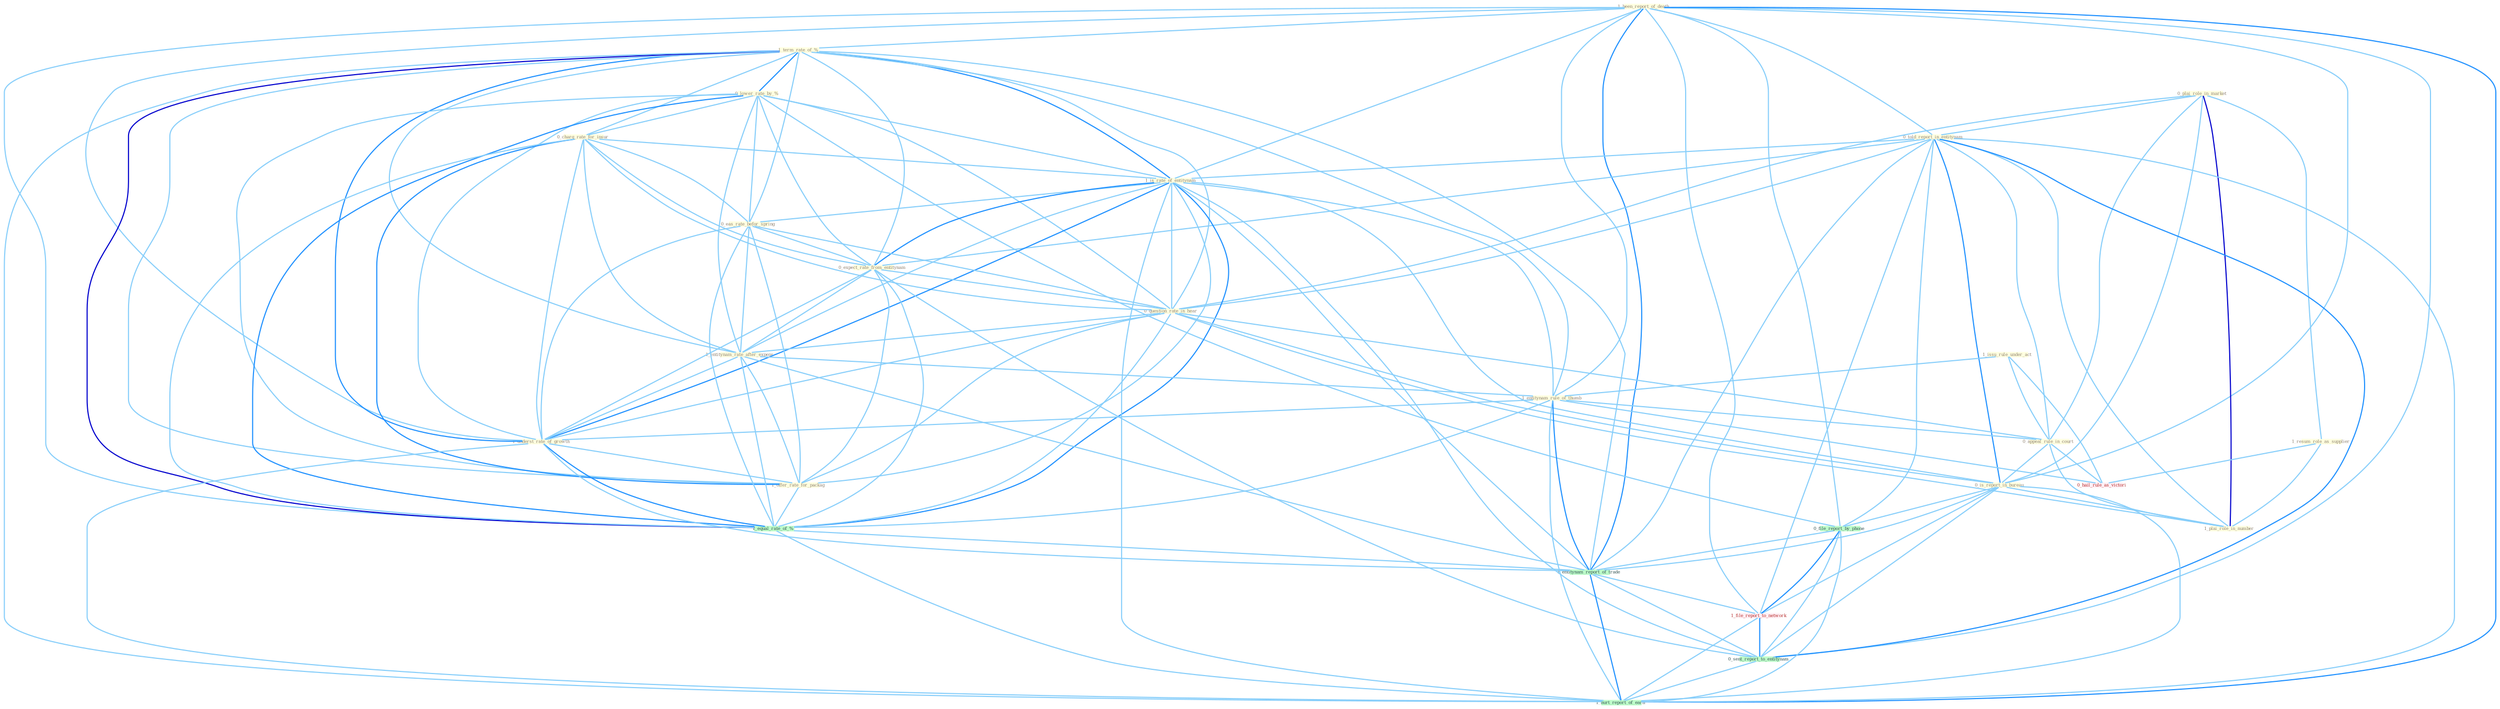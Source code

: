 Graph G{ 
    node
    [shape=polygon,style=filled,width=.5,height=.06,color="#BDFCC9",fixedsize=true,fontsize=4,
    fontcolor="#2f4f4f"];
    {node
    [color="#ffffe0", fontcolor="#8b7d6b"] "1_been_report_of_death " "1_term_rate_of_% " "0_plai_role_in_market " "0_lower_rate_by_% " "0_told_report_in_entitynam " "1_resum_role_as_supplier " "0_charg_rate_for_insur " "1_is_rate_of_entitynam " "0_eas_rate_befor_spring " "0_expect_rate_from_entitynam " "0_question_rate_in_hear " "1_issu_rule_under_act " "1_entitynam_rate_after_expens " "1_entitynam_rule_of_thumb " "0_appeal_rule_in_court " "0_is_report_in_bureau " "1_underst_rate_of_growth " "1_offer_rate_for_packag " "1_plai_role_in_number "}
{node [color="#fff0f5", fontcolor="#b22222"] "1_file_report_to_network " "0_hail_rule_as_victori "}
edge [color="#B0E2FF"];

	"1_been_report_of_death " -- "1_term_rate_of_% " [w="1", color="#87cefa" ];
	"1_been_report_of_death " -- "0_told_report_in_entitynam " [w="1", color="#87cefa" ];
	"1_been_report_of_death " -- "1_is_rate_of_entitynam " [w="1", color="#87cefa" ];
	"1_been_report_of_death " -- "1_entitynam_rule_of_thumb " [w="1", color="#87cefa" ];
	"1_been_report_of_death " -- "0_is_report_in_bureau " [w="1", color="#87cefa" ];
	"1_been_report_of_death " -- "1_underst_rate_of_growth " [w="1", color="#87cefa" ];
	"1_been_report_of_death " -- "0_file_report_by_phone " [w="1", color="#87cefa" ];
	"1_been_report_of_death " -- "1_equal_rate_of_% " [w="1", color="#87cefa" ];
	"1_been_report_of_death " -- "1_entitynam_report_of_trade " [w="2", color="#1e90ff" , len=0.8];
	"1_been_report_of_death " -- "1_file_report_to_network " [w="1", color="#87cefa" ];
	"1_been_report_of_death " -- "0_sent_report_to_entitynam " [w="1", color="#87cefa" ];
	"1_been_report_of_death " -- "1_hurt_report_of_earn " [w="2", color="#1e90ff" , len=0.8];
	"1_term_rate_of_% " -- "0_lower_rate_by_% " [w="2", color="#1e90ff" , len=0.8];
	"1_term_rate_of_% " -- "0_charg_rate_for_insur " [w="1", color="#87cefa" ];
	"1_term_rate_of_% " -- "1_is_rate_of_entitynam " [w="2", color="#1e90ff" , len=0.8];
	"1_term_rate_of_% " -- "0_eas_rate_befor_spring " [w="1", color="#87cefa" ];
	"1_term_rate_of_% " -- "0_expect_rate_from_entitynam " [w="1", color="#87cefa" ];
	"1_term_rate_of_% " -- "0_question_rate_in_hear " [w="1", color="#87cefa" ];
	"1_term_rate_of_% " -- "1_entitynam_rate_after_expens " [w="1", color="#87cefa" ];
	"1_term_rate_of_% " -- "1_entitynam_rule_of_thumb " [w="1", color="#87cefa" ];
	"1_term_rate_of_% " -- "1_underst_rate_of_growth " [w="2", color="#1e90ff" , len=0.8];
	"1_term_rate_of_% " -- "1_offer_rate_for_packag " [w="1", color="#87cefa" ];
	"1_term_rate_of_% " -- "1_equal_rate_of_% " [w="3", color="#0000cd" , len=0.6];
	"1_term_rate_of_% " -- "1_entitynam_report_of_trade " [w="1", color="#87cefa" ];
	"1_term_rate_of_% " -- "1_hurt_report_of_earn " [w="1", color="#87cefa" ];
	"0_plai_role_in_market " -- "0_told_report_in_entitynam " [w="1", color="#87cefa" ];
	"0_plai_role_in_market " -- "1_resum_role_as_supplier " [w="1", color="#87cefa" ];
	"0_plai_role_in_market " -- "0_question_rate_in_hear " [w="1", color="#87cefa" ];
	"0_plai_role_in_market " -- "0_appeal_rule_in_court " [w="1", color="#87cefa" ];
	"0_plai_role_in_market " -- "0_is_report_in_bureau " [w="1", color="#87cefa" ];
	"0_plai_role_in_market " -- "1_plai_role_in_number " [w="3", color="#0000cd" , len=0.6];
	"0_lower_rate_by_% " -- "0_charg_rate_for_insur " [w="1", color="#87cefa" ];
	"0_lower_rate_by_% " -- "1_is_rate_of_entitynam " [w="1", color="#87cefa" ];
	"0_lower_rate_by_% " -- "0_eas_rate_befor_spring " [w="1", color="#87cefa" ];
	"0_lower_rate_by_% " -- "0_expect_rate_from_entitynam " [w="1", color="#87cefa" ];
	"0_lower_rate_by_% " -- "0_question_rate_in_hear " [w="1", color="#87cefa" ];
	"0_lower_rate_by_% " -- "1_entitynam_rate_after_expens " [w="1", color="#87cefa" ];
	"0_lower_rate_by_% " -- "1_underst_rate_of_growth " [w="1", color="#87cefa" ];
	"0_lower_rate_by_% " -- "1_offer_rate_for_packag " [w="1", color="#87cefa" ];
	"0_lower_rate_by_% " -- "0_file_report_by_phone " [w="1", color="#87cefa" ];
	"0_lower_rate_by_% " -- "1_equal_rate_of_% " [w="2", color="#1e90ff" , len=0.8];
	"0_told_report_in_entitynam " -- "1_is_rate_of_entitynam " [w="1", color="#87cefa" ];
	"0_told_report_in_entitynam " -- "0_expect_rate_from_entitynam " [w="1", color="#87cefa" ];
	"0_told_report_in_entitynam " -- "0_question_rate_in_hear " [w="1", color="#87cefa" ];
	"0_told_report_in_entitynam " -- "0_appeal_rule_in_court " [w="1", color="#87cefa" ];
	"0_told_report_in_entitynam " -- "0_is_report_in_bureau " [w="2", color="#1e90ff" , len=0.8];
	"0_told_report_in_entitynam " -- "1_plai_role_in_number " [w="1", color="#87cefa" ];
	"0_told_report_in_entitynam " -- "0_file_report_by_phone " [w="1", color="#87cefa" ];
	"0_told_report_in_entitynam " -- "1_entitynam_report_of_trade " [w="1", color="#87cefa" ];
	"0_told_report_in_entitynam " -- "1_file_report_to_network " [w="1", color="#87cefa" ];
	"0_told_report_in_entitynam " -- "0_sent_report_to_entitynam " [w="2", color="#1e90ff" , len=0.8];
	"0_told_report_in_entitynam " -- "1_hurt_report_of_earn " [w="1", color="#87cefa" ];
	"1_resum_role_as_supplier " -- "1_plai_role_in_number " [w="1", color="#87cefa" ];
	"1_resum_role_as_supplier " -- "0_hail_rule_as_victori " [w="1", color="#87cefa" ];
	"0_charg_rate_for_insur " -- "1_is_rate_of_entitynam " [w="1", color="#87cefa" ];
	"0_charg_rate_for_insur " -- "0_eas_rate_befor_spring " [w="1", color="#87cefa" ];
	"0_charg_rate_for_insur " -- "0_expect_rate_from_entitynam " [w="1", color="#87cefa" ];
	"0_charg_rate_for_insur " -- "0_question_rate_in_hear " [w="1", color="#87cefa" ];
	"0_charg_rate_for_insur " -- "1_entitynam_rate_after_expens " [w="1", color="#87cefa" ];
	"0_charg_rate_for_insur " -- "1_underst_rate_of_growth " [w="1", color="#87cefa" ];
	"0_charg_rate_for_insur " -- "1_offer_rate_for_packag " [w="2", color="#1e90ff" , len=0.8];
	"0_charg_rate_for_insur " -- "1_equal_rate_of_% " [w="1", color="#87cefa" ];
	"1_is_rate_of_entitynam " -- "0_eas_rate_befor_spring " [w="1", color="#87cefa" ];
	"1_is_rate_of_entitynam " -- "0_expect_rate_from_entitynam " [w="2", color="#1e90ff" , len=0.8];
	"1_is_rate_of_entitynam " -- "0_question_rate_in_hear " [w="1", color="#87cefa" ];
	"1_is_rate_of_entitynam " -- "1_entitynam_rate_after_expens " [w="1", color="#87cefa" ];
	"1_is_rate_of_entitynam " -- "1_entitynam_rule_of_thumb " [w="1", color="#87cefa" ];
	"1_is_rate_of_entitynam " -- "0_is_report_in_bureau " [w="1", color="#87cefa" ];
	"1_is_rate_of_entitynam " -- "1_underst_rate_of_growth " [w="2", color="#1e90ff" , len=0.8];
	"1_is_rate_of_entitynam " -- "1_offer_rate_for_packag " [w="1", color="#87cefa" ];
	"1_is_rate_of_entitynam " -- "1_equal_rate_of_% " [w="2", color="#1e90ff" , len=0.8];
	"1_is_rate_of_entitynam " -- "1_entitynam_report_of_trade " [w="1", color="#87cefa" ];
	"1_is_rate_of_entitynam " -- "0_sent_report_to_entitynam " [w="1", color="#87cefa" ];
	"1_is_rate_of_entitynam " -- "1_hurt_report_of_earn " [w="1", color="#87cefa" ];
	"0_eas_rate_befor_spring " -- "0_expect_rate_from_entitynam " [w="1", color="#87cefa" ];
	"0_eas_rate_befor_spring " -- "0_question_rate_in_hear " [w="1", color="#87cefa" ];
	"0_eas_rate_befor_spring " -- "1_entitynam_rate_after_expens " [w="1", color="#87cefa" ];
	"0_eas_rate_befor_spring " -- "1_underst_rate_of_growth " [w="1", color="#87cefa" ];
	"0_eas_rate_befor_spring " -- "1_offer_rate_for_packag " [w="1", color="#87cefa" ];
	"0_eas_rate_befor_spring " -- "1_equal_rate_of_% " [w="1", color="#87cefa" ];
	"0_expect_rate_from_entitynam " -- "0_question_rate_in_hear " [w="1", color="#87cefa" ];
	"0_expect_rate_from_entitynam " -- "1_entitynam_rate_after_expens " [w="1", color="#87cefa" ];
	"0_expect_rate_from_entitynam " -- "1_underst_rate_of_growth " [w="1", color="#87cefa" ];
	"0_expect_rate_from_entitynam " -- "1_offer_rate_for_packag " [w="1", color="#87cefa" ];
	"0_expect_rate_from_entitynam " -- "1_equal_rate_of_% " [w="1", color="#87cefa" ];
	"0_expect_rate_from_entitynam " -- "0_sent_report_to_entitynam " [w="1", color="#87cefa" ];
	"0_question_rate_in_hear " -- "1_entitynam_rate_after_expens " [w="1", color="#87cefa" ];
	"0_question_rate_in_hear " -- "0_appeal_rule_in_court " [w="1", color="#87cefa" ];
	"0_question_rate_in_hear " -- "0_is_report_in_bureau " [w="1", color="#87cefa" ];
	"0_question_rate_in_hear " -- "1_underst_rate_of_growth " [w="1", color="#87cefa" ];
	"0_question_rate_in_hear " -- "1_offer_rate_for_packag " [w="1", color="#87cefa" ];
	"0_question_rate_in_hear " -- "1_plai_role_in_number " [w="1", color="#87cefa" ];
	"0_question_rate_in_hear " -- "1_equal_rate_of_% " [w="1", color="#87cefa" ];
	"1_issu_rule_under_act " -- "1_entitynam_rule_of_thumb " [w="1", color="#87cefa" ];
	"1_issu_rule_under_act " -- "0_appeal_rule_in_court " [w="1", color="#87cefa" ];
	"1_issu_rule_under_act " -- "0_hail_rule_as_victori " [w="1", color="#87cefa" ];
	"1_entitynam_rate_after_expens " -- "1_entitynam_rule_of_thumb " [w="1", color="#87cefa" ];
	"1_entitynam_rate_after_expens " -- "1_underst_rate_of_growth " [w="1", color="#87cefa" ];
	"1_entitynam_rate_after_expens " -- "1_offer_rate_for_packag " [w="1", color="#87cefa" ];
	"1_entitynam_rate_after_expens " -- "1_equal_rate_of_% " [w="1", color="#87cefa" ];
	"1_entitynam_rate_after_expens " -- "1_entitynam_report_of_trade " [w="1", color="#87cefa" ];
	"1_entitynam_rule_of_thumb " -- "0_appeal_rule_in_court " [w="1", color="#87cefa" ];
	"1_entitynam_rule_of_thumb " -- "1_underst_rate_of_growth " [w="1", color="#87cefa" ];
	"1_entitynam_rule_of_thumb " -- "1_equal_rate_of_% " [w="1", color="#87cefa" ];
	"1_entitynam_rule_of_thumb " -- "1_entitynam_report_of_trade " [w="2", color="#1e90ff" , len=0.8];
	"1_entitynam_rule_of_thumb " -- "0_hail_rule_as_victori " [w="1", color="#87cefa" ];
	"1_entitynam_rule_of_thumb " -- "1_hurt_report_of_earn " [w="1", color="#87cefa" ];
	"0_appeal_rule_in_court " -- "0_is_report_in_bureau " [w="1", color="#87cefa" ];
	"0_appeal_rule_in_court " -- "1_plai_role_in_number " [w="1", color="#87cefa" ];
	"0_appeal_rule_in_court " -- "0_hail_rule_as_victori " [w="1", color="#87cefa" ];
	"0_is_report_in_bureau " -- "1_plai_role_in_number " [w="1", color="#87cefa" ];
	"0_is_report_in_bureau " -- "0_file_report_by_phone " [w="1", color="#87cefa" ];
	"0_is_report_in_bureau " -- "1_entitynam_report_of_trade " [w="1", color="#87cefa" ];
	"0_is_report_in_bureau " -- "1_file_report_to_network " [w="1", color="#87cefa" ];
	"0_is_report_in_bureau " -- "0_sent_report_to_entitynam " [w="1", color="#87cefa" ];
	"0_is_report_in_bureau " -- "1_hurt_report_of_earn " [w="1", color="#87cefa" ];
	"1_underst_rate_of_growth " -- "1_offer_rate_for_packag " [w="1", color="#87cefa" ];
	"1_underst_rate_of_growth " -- "1_equal_rate_of_% " [w="2", color="#1e90ff" , len=0.8];
	"1_underst_rate_of_growth " -- "1_entitynam_report_of_trade " [w="1", color="#87cefa" ];
	"1_underst_rate_of_growth " -- "1_hurt_report_of_earn " [w="1", color="#87cefa" ];
	"1_offer_rate_for_packag " -- "1_equal_rate_of_% " [w="1", color="#87cefa" ];
	"0_file_report_by_phone " -- "1_entitynam_report_of_trade " [w="1", color="#87cefa" ];
	"0_file_report_by_phone " -- "1_file_report_to_network " [w="2", color="#1e90ff" , len=0.8];
	"0_file_report_by_phone " -- "0_sent_report_to_entitynam " [w="1", color="#87cefa" ];
	"0_file_report_by_phone " -- "1_hurt_report_of_earn " [w="1", color="#87cefa" ];
	"1_equal_rate_of_% " -- "1_entitynam_report_of_trade " [w="1", color="#87cefa" ];
	"1_equal_rate_of_% " -- "1_hurt_report_of_earn " [w="1", color="#87cefa" ];
	"1_entitynam_report_of_trade " -- "1_file_report_to_network " [w="1", color="#87cefa" ];
	"1_entitynam_report_of_trade " -- "0_sent_report_to_entitynam " [w="1", color="#87cefa" ];
	"1_entitynam_report_of_trade " -- "1_hurt_report_of_earn " [w="2", color="#1e90ff" , len=0.8];
	"1_file_report_to_network " -- "0_sent_report_to_entitynam " [w="2", color="#1e90ff" , len=0.8];
	"1_file_report_to_network " -- "1_hurt_report_of_earn " [w="1", color="#87cefa" ];
	"0_sent_report_to_entitynam " -- "1_hurt_report_of_earn " [w="1", color="#87cefa" ];
}